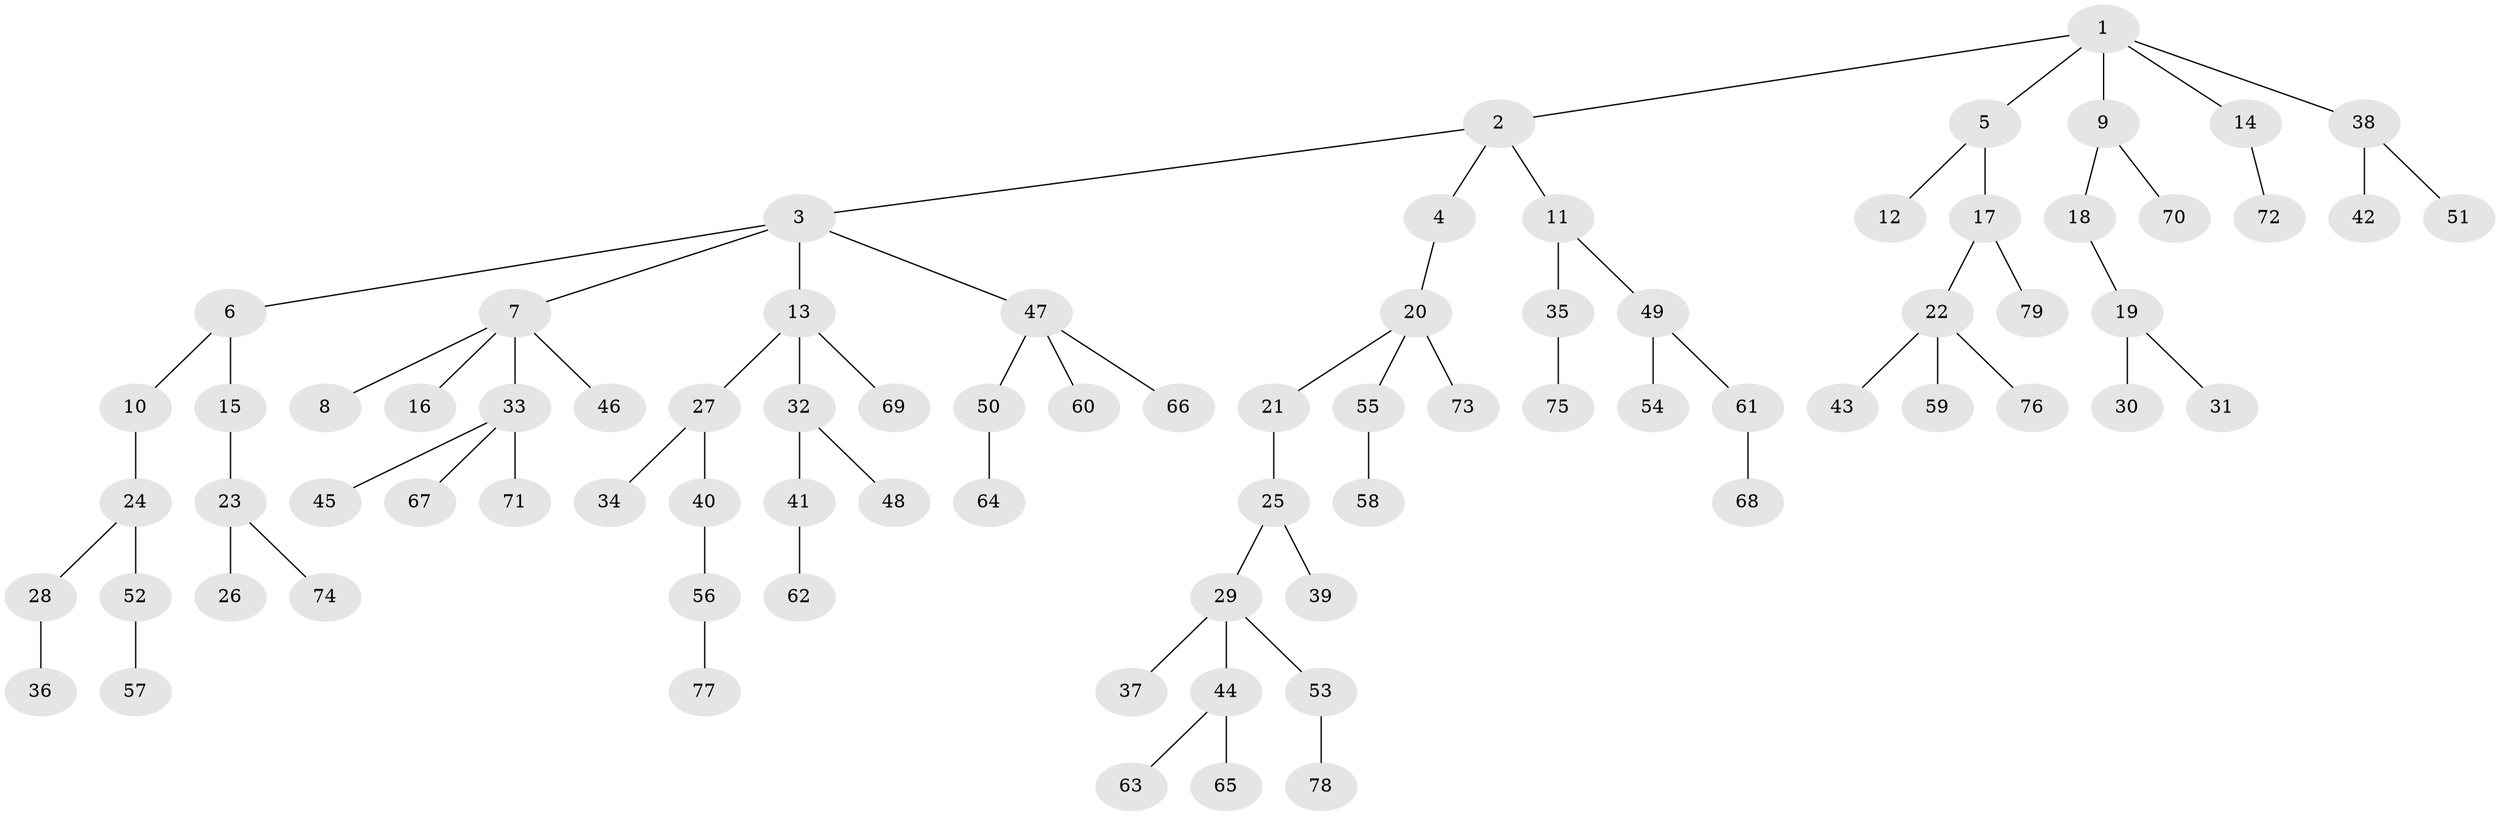 // coarse degree distribution, {6: 0.02, 7: 0.02, 2: 0.2, 3: 0.2, 4: 0.02, 1: 0.52, 5: 0.02}
// Generated by graph-tools (version 1.1) at 2025/24/03/03/25 07:24:05]
// undirected, 79 vertices, 78 edges
graph export_dot {
graph [start="1"]
  node [color=gray90,style=filled];
  1;
  2;
  3;
  4;
  5;
  6;
  7;
  8;
  9;
  10;
  11;
  12;
  13;
  14;
  15;
  16;
  17;
  18;
  19;
  20;
  21;
  22;
  23;
  24;
  25;
  26;
  27;
  28;
  29;
  30;
  31;
  32;
  33;
  34;
  35;
  36;
  37;
  38;
  39;
  40;
  41;
  42;
  43;
  44;
  45;
  46;
  47;
  48;
  49;
  50;
  51;
  52;
  53;
  54;
  55;
  56;
  57;
  58;
  59;
  60;
  61;
  62;
  63;
  64;
  65;
  66;
  67;
  68;
  69;
  70;
  71;
  72;
  73;
  74;
  75;
  76;
  77;
  78;
  79;
  1 -- 2;
  1 -- 5;
  1 -- 9;
  1 -- 14;
  1 -- 38;
  2 -- 3;
  2 -- 4;
  2 -- 11;
  3 -- 6;
  3 -- 7;
  3 -- 13;
  3 -- 47;
  4 -- 20;
  5 -- 12;
  5 -- 17;
  6 -- 10;
  6 -- 15;
  7 -- 8;
  7 -- 16;
  7 -- 33;
  7 -- 46;
  9 -- 18;
  9 -- 70;
  10 -- 24;
  11 -- 35;
  11 -- 49;
  13 -- 27;
  13 -- 32;
  13 -- 69;
  14 -- 72;
  15 -- 23;
  17 -- 22;
  17 -- 79;
  18 -- 19;
  19 -- 30;
  19 -- 31;
  20 -- 21;
  20 -- 55;
  20 -- 73;
  21 -- 25;
  22 -- 43;
  22 -- 59;
  22 -- 76;
  23 -- 26;
  23 -- 74;
  24 -- 28;
  24 -- 52;
  25 -- 29;
  25 -- 39;
  27 -- 34;
  27 -- 40;
  28 -- 36;
  29 -- 37;
  29 -- 44;
  29 -- 53;
  32 -- 41;
  32 -- 48;
  33 -- 45;
  33 -- 67;
  33 -- 71;
  35 -- 75;
  38 -- 42;
  38 -- 51;
  40 -- 56;
  41 -- 62;
  44 -- 63;
  44 -- 65;
  47 -- 50;
  47 -- 60;
  47 -- 66;
  49 -- 54;
  49 -- 61;
  50 -- 64;
  52 -- 57;
  53 -- 78;
  55 -- 58;
  56 -- 77;
  61 -- 68;
}
